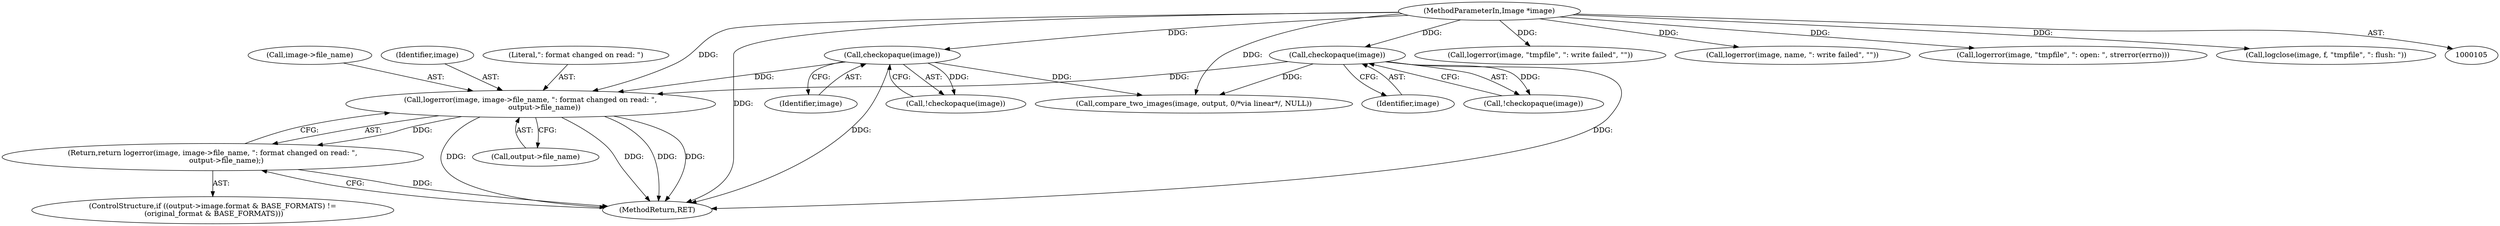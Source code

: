 digraph "0_Android_9d4853418ab2f754c2b63e091c29c5529b8b86ca_31@pointer" {
"1000316" [label="(Call,logerror(image, image->file_name, \": format changed on read: \",\n            output->file_name))"];
"1000185" [label="(Call,checkopaque(image))"];
"1000107" [label="(MethodParameterIn,Image *image)"];
"1000267" [label="(Call,checkopaque(image))"];
"1000315" [label="(Return,return logerror(image, image->file_name, \": format changed on read: \",\n            output->file_name);)"];
"1000318" [label="(Call,image->file_name)"];
"1000316" [label="(Call,logerror(image, image->file_name, \": format changed on read: \",\n            output->file_name))"];
"1000201" [label="(Call,logerror(image, \"tmpfile\", \": write failed\", \"\"))"];
"1000273" [label="(Call,logerror(image, name, \": write failed\", \"\"))"];
"1000303" [label="(ControlStructure,if ((output->image.format & BASE_FORMATS) !=\n (original_format & BASE_FORMATS)))"];
"1000268" [label="(Identifier,image)"];
"1000184" [label="(Call,!checkopaque(image))"];
"1000208" [label="(Call,logerror(image, \"tmpfile\", \": open: \", strerror(errno)))"];
"1000317" [label="(Identifier,image)"];
"1000340" [label="(MethodReturn,RET)"];
"1000266" [label="(Call,!checkopaque(image))"];
"1000107" [label="(MethodParameterIn,Image *image)"];
"1000186" [label="(Identifier,image)"];
"1000191" [label="(Call,logclose(image, f, \"tmpfile\", \": flush: \"))"];
"1000267" [label="(Call,checkopaque(image))"];
"1000326" [label="(Call,compare_two_images(image, output, 0/*via linear*/, NULL))"];
"1000322" [label="(Call,output->file_name)"];
"1000315" [label="(Return,return logerror(image, image->file_name, \": format changed on read: \",\n            output->file_name);)"];
"1000321" [label="(Literal,\": format changed on read: \")"];
"1000185" [label="(Call,checkopaque(image))"];
"1000316" -> "1000315"  [label="AST: "];
"1000316" -> "1000322"  [label="CFG: "];
"1000317" -> "1000316"  [label="AST: "];
"1000318" -> "1000316"  [label="AST: "];
"1000321" -> "1000316"  [label="AST: "];
"1000322" -> "1000316"  [label="AST: "];
"1000315" -> "1000316"  [label="CFG: "];
"1000316" -> "1000340"  [label="DDG: "];
"1000316" -> "1000340"  [label="DDG: "];
"1000316" -> "1000340"  [label="DDG: "];
"1000316" -> "1000340"  [label="DDG: "];
"1000316" -> "1000315"  [label="DDG: "];
"1000185" -> "1000316"  [label="DDG: "];
"1000267" -> "1000316"  [label="DDG: "];
"1000107" -> "1000316"  [label="DDG: "];
"1000185" -> "1000184"  [label="AST: "];
"1000185" -> "1000186"  [label="CFG: "];
"1000186" -> "1000185"  [label="AST: "];
"1000184" -> "1000185"  [label="CFG: "];
"1000185" -> "1000340"  [label="DDG: "];
"1000185" -> "1000184"  [label="DDG: "];
"1000107" -> "1000185"  [label="DDG: "];
"1000185" -> "1000326"  [label="DDG: "];
"1000107" -> "1000105"  [label="AST: "];
"1000107" -> "1000340"  [label="DDG: "];
"1000107" -> "1000191"  [label="DDG: "];
"1000107" -> "1000201"  [label="DDG: "];
"1000107" -> "1000208"  [label="DDG: "];
"1000107" -> "1000267"  [label="DDG: "];
"1000107" -> "1000273"  [label="DDG: "];
"1000107" -> "1000326"  [label="DDG: "];
"1000267" -> "1000266"  [label="AST: "];
"1000267" -> "1000268"  [label="CFG: "];
"1000268" -> "1000267"  [label="AST: "];
"1000266" -> "1000267"  [label="CFG: "];
"1000267" -> "1000340"  [label="DDG: "];
"1000267" -> "1000266"  [label="DDG: "];
"1000267" -> "1000326"  [label="DDG: "];
"1000315" -> "1000303"  [label="AST: "];
"1000340" -> "1000315"  [label="CFG: "];
"1000315" -> "1000340"  [label="DDG: "];
}
